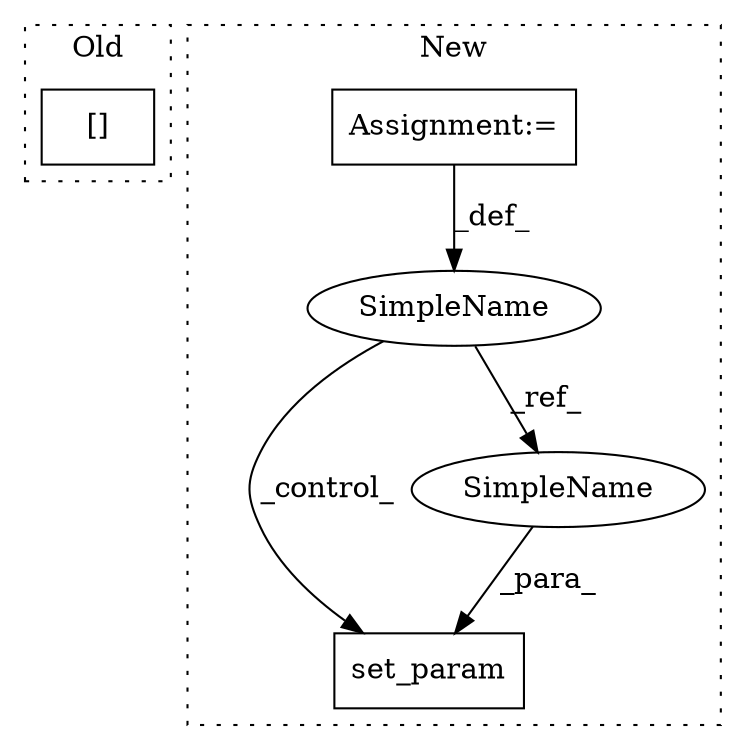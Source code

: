 digraph G {
subgraph cluster0 {
1 [label="[]" a="2" s="8684,8691" l="4,1" shape="box"];
label = "Old";
style="dotted";
}
subgraph cluster1 {
2 [label="set_param" a="32" s="7396,7416" l="10,1" shape="box"];
3 [label="SimpleName" a="42" s="7140" l="4" shape="ellipse"];
4 [label="Assignment:=" a="7" s="7076,7163" l="57,2" shape="box"];
5 [label="SimpleName" a="42" s="7406" l="4" shape="ellipse"];
label = "New";
style="dotted";
}
3 -> 2 [label="_control_"];
3 -> 5 [label="_ref_"];
4 -> 3 [label="_def_"];
5 -> 2 [label="_para_"];
}